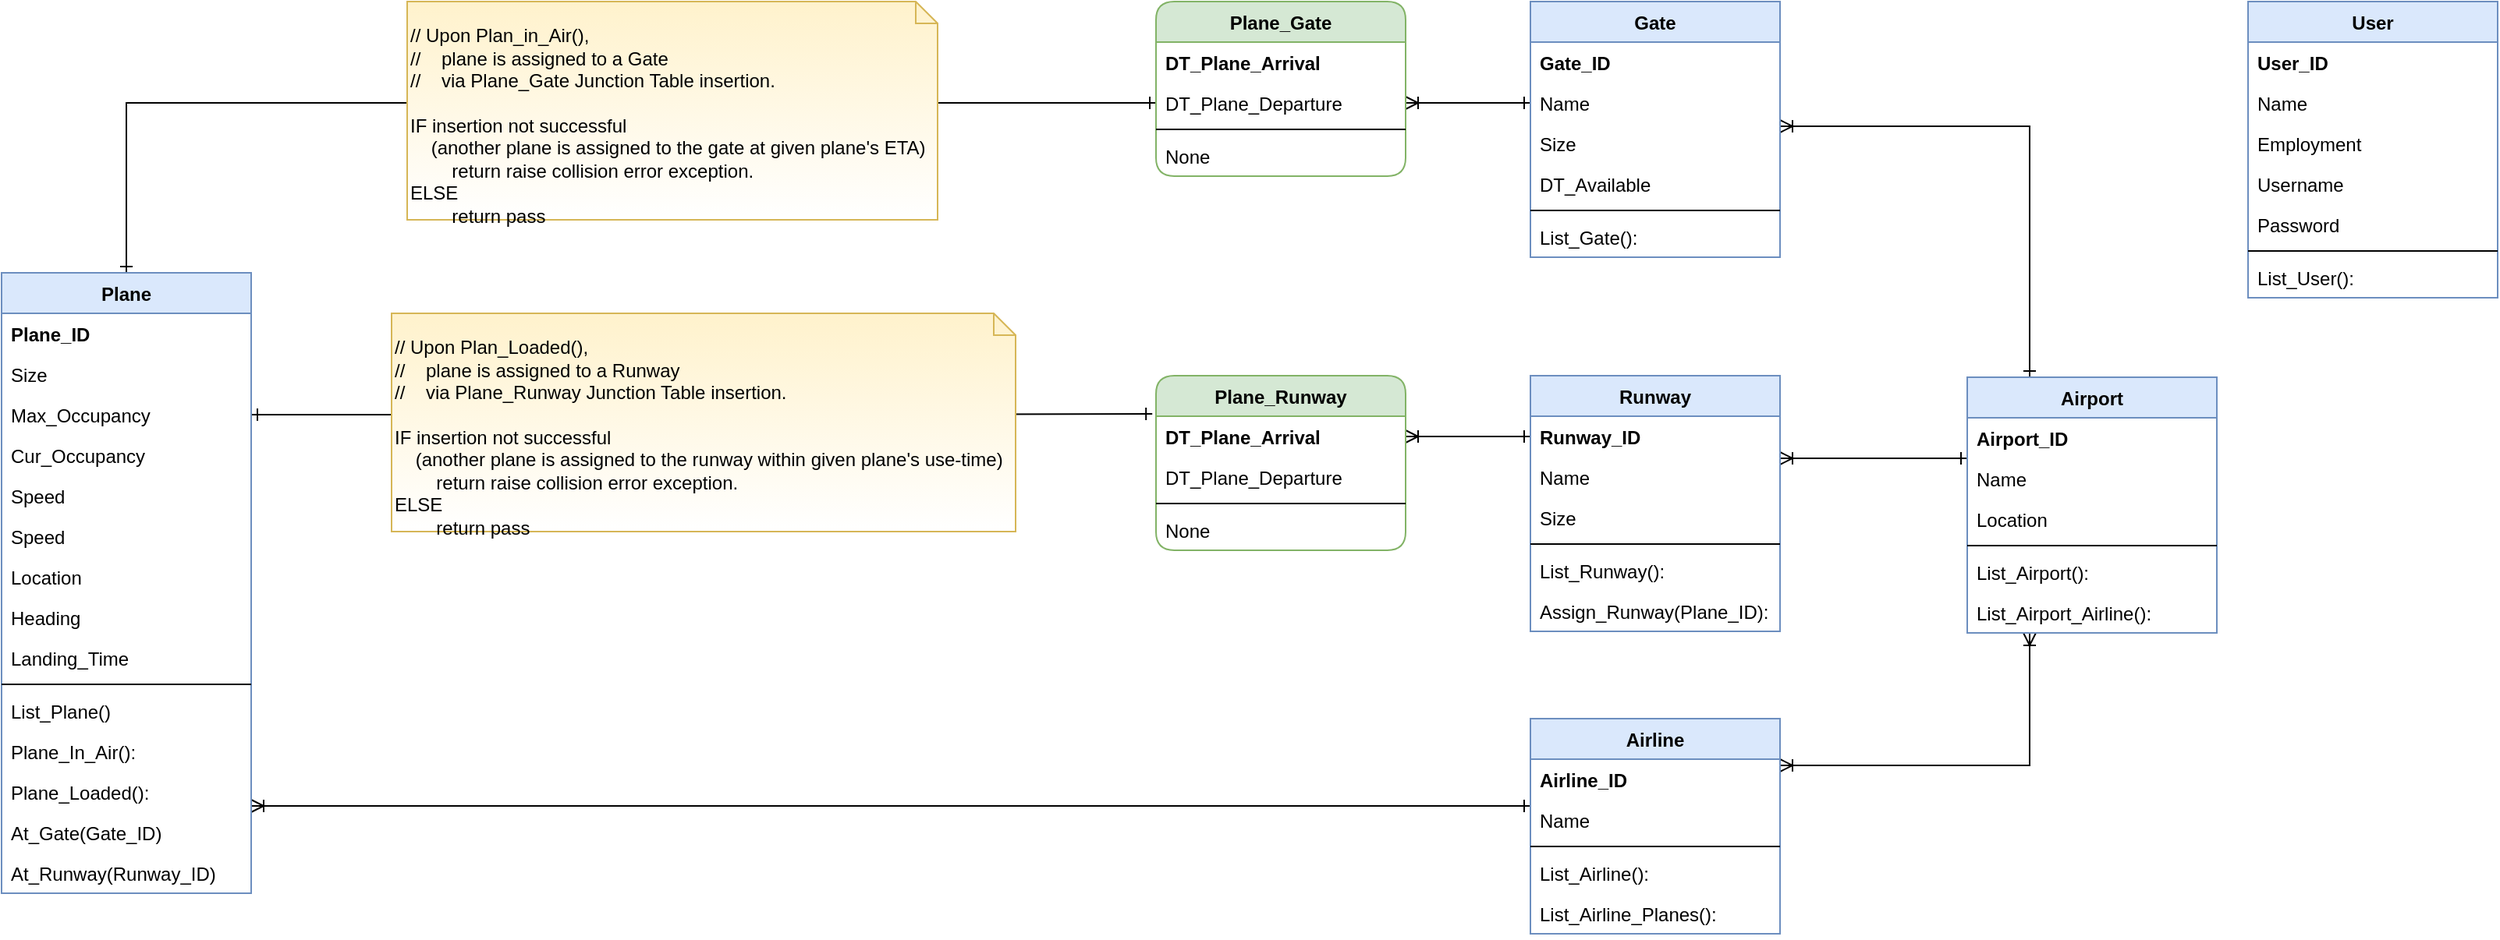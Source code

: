 <mxfile version="13.6.6" type="device"><diagram id="wWJ_qouS23TwfLBsUAOJ" name="Page-1"><mxGraphModel dx="2031" dy="1143" grid="1" gridSize="10" guides="1" tooltips="1" connect="1" arrows="1" fold="1" page="1" pageScale="1" pageWidth="1700" pageHeight="1100" math="0" shadow="0"><root><mxCell id="0"/><mxCell id="1" parent="0"/><mxCell id="2EJ11ydctgadxBQbD9w--47" style="edgeStyle=orthogonalEdgeStyle;rounded=0;orthogonalLoop=1;jettySize=auto;html=1;startArrow=ERone;startFill=0;endArrow=ERoneToMany;endFill=0;" parent="1" source="2EJ11ydctgadxBQbD9w--18" target="2EJ11ydctgadxBQbD9w--27" edge="1"><mxGeometry relative="1" as="geometry"><Array as="points"><mxPoint x="1340" y="320"/></Array></mxGeometry></mxCell><mxCell id="2EJ11ydctgadxBQbD9w--46" style="edgeStyle=orthogonalEdgeStyle;rounded=0;orthogonalLoop=1;jettySize=auto;html=1;endArrow=ERoneToMany;endFill=0;startArrow=ERoneToMany;startFill=0;" parent="1" source="2EJ11ydctgadxBQbD9w--18" target="2EJ11ydctgadxBQbD9w--35" edge="1"><mxGeometry relative="1" as="geometry"><Array as="points"><mxPoint x="1340" y="730"/></Array></mxGeometry></mxCell><mxCell id="2EJ11ydctgadxBQbD9w--48" style="edgeStyle=orthogonalEdgeStyle;rounded=0;orthogonalLoop=1;jettySize=auto;html=1;startArrow=ERoneToMany;startFill=0;endArrow=ERone;endFill=0;" parent="1" source="2EJ11ydctgadxBQbD9w--22" target="2EJ11ydctgadxBQbD9w--35" edge="1"><mxGeometry relative="1" as="geometry"><Array as="points"><mxPoint x="430" y="756"/><mxPoint x="430" y="756"/></Array></mxGeometry></mxCell><mxCell id="2EJ11ydctgadxBQbD9w--52" style="edgeStyle=orthogonalEdgeStyle;rounded=0;orthogonalLoop=1;jettySize=auto;html=1;startArrow=ERone;startFill=0;endArrow=ERoneToMany;endFill=0;" parent="1" source="2EJ11ydctgadxBQbD9w--18" target="2EJ11ydctgadxBQbD9w--31" edge="1"><mxGeometry relative="1" as="geometry"><Array as="points"><mxPoint x="1210" y="533"/><mxPoint x="1210" y="533"/></Array></mxGeometry></mxCell><mxCell id="JWLiyah2lonJIIRCXw85-13" style="edgeStyle=orthogonalEdgeStyle;rounded=0;orthogonalLoop=1;jettySize=auto;html=1;exitX=0.5;exitY=0;exitDx=0;exitDy=0;entryX=0;entryY=0.5;entryDx=0;entryDy=0;startArrow=ERone;startFill=0;endArrow=ERone;endFill=0;" edge="1" parent="1" source="2EJ11ydctgadxBQbD9w--22" target="2EJ11ydctgadxBQbD9w--91"><mxGeometry relative="1" as="geometry"/></mxCell><mxCell id="JWLiyah2lonJIIRCXw85-8" style="edgeStyle=orthogonalEdgeStyle;rounded=0;orthogonalLoop=1;jettySize=auto;html=1;exitX=1;exitY=0.5;exitDx=0;exitDy=0;entryX=0;entryY=0.5;entryDx=0;entryDy=0;startArrow=ERoneToMany;startFill=0;endArrow=ERone;endFill=0;" edge="1" parent="1" source="2EJ11ydctgadxBQbD9w--93" target="2EJ11ydctgadxBQbD9w--32"><mxGeometry relative="1" as="geometry"/></mxCell><mxCell id="JWLiyah2lonJIIRCXw85-9" style="edgeStyle=orthogonalEdgeStyle;rounded=0;orthogonalLoop=1;jettySize=auto;html=1;exitX=1;exitY=0.5;exitDx=0;exitDy=0;startArrow=ERoneToMany;startFill=0;endArrow=ERone;endFill=0;" edge="1" parent="1" source="2EJ11ydctgadxBQbD9w--91" target="2EJ11ydctgadxBQbD9w--28"><mxGeometry relative="1" as="geometry"/></mxCell><mxCell id="JWLiyah2lonJIIRCXw85-12" style="edgeStyle=orthogonalEdgeStyle;rounded=0;orthogonalLoop=1;jettySize=auto;html=1;exitX=1;exitY=0.5;exitDx=0;exitDy=0;entryX=-0.015;entryY=-0.056;entryDx=0;entryDy=0;entryPerimeter=0;startArrow=ERone;startFill=0;endArrow=ERone;endFill=0;" edge="1" parent="1" source="2EJ11ydctgadxBQbD9w--58" target="2EJ11ydctgadxBQbD9w--93"><mxGeometry relative="1" as="geometry"/></mxCell><mxCell id="JWLiyah2lonJIIRCXw85-14" value="&lt;br&gt;// Upon Plan_in_Air(), &lt;br&gt;//&amp;nbsp; &amp;nbsp; plane is assigned to a Gate&lt;br&gt;//&amp;nbsp; &amp;nbsp; via Plane_Gate&amp;nbsp;Junction Table insertion. &lt;br&gt;&lt;br&gt;IF insertion not successful &lt;br&gt;&amp;nbsp; &amp;nbsp; (another plane is assigned to the gate at given plane's ETA) &lt;br&gt;&amp;nbsp; &amp;nbsp; &amp;nbsp; &amp;nbsp; return raise collision error exception. &lt;br&gt;ELSE&lt;br&gt;&amp;nbsp; &amp;nbsp; &amp;nbsp; &amp;nbsp; return pass" style="shape=note;whiteSpace=wrap;html=1;size=14;verticalAlign=top;align=left;spacingTop=-6;fillColor=#fff2cc;strokeColor=#d6b656;gradientColor=#ffffff;" vertex="1" parent="1"><mxGeometry x="300" y="240" width="340" height="140" as="geometry"/></mxCell><mxCell id="JWLiyah2lonJIIRCXw85-18" value="&lt;br&gt;// Upon Plan_Loaded(), &lt;br&gt;//&amp;nbsp; &amp;nbsp; plane is assigned to a Runway&lt;br&gt;//&amp;nbsp; &amp;nbsp; via Plane_Runway Junction Table insertion. &lt;br&gt;&lt;br&gt;IF insertion not successful &lt;br&gt;&amp;nbsp; &amp;nbsp; (another plane is assigned to the runway within given plane's use-time) &lt;br&gt;&amp;nbsp; &amp;nbsp; &amp;nbsp; &amp;nbsp; return raise collision error exception. &lt;br&gt;ELSE&lt;br&gt;&amp;nbsp; &amp;nbsp; &amp;nbsp; &amp;nbsp; return pass" style="shape=note;whiteSpace=wrap;html=1;size=14;verticalAlign=top;align=left;spacingTop=-6;fillColor=#fff2cc;strokeColor=#d6b656;gradientColor=#ffffff;" vertex="1" parent="1"><mxGeometry x="290" y="440" width="400" height="140" as="geometry"/></mxCell><mxCell id="2EJ11ydctgadxBQbD9w--92" value="Plane_Runway" style="swimlane;fontStyle=1;align=center;verticalAlign=top;childLayout=stackLayout;horizontal=1;startSize=26;horizontalStack=0;resizeParent=1;resizeParentMax=0;resizeLast=0;collapsible=1;marginBottom=0;rounded=1;fillColor=#d5e8d4;strokeColor=#82b366;" parent="1" vertex="1"><mxGeometry x="780" y="480" width="160" height="112" as="geometry"/></mxCell><mxCell id="2EJ11ydctgadxBQbD9w--93" value="DT_Plane_Arrival" style="text;strokeColor=none;fillColor=none;align=left;verticalAlign=top;spacingLeft=4;spacingRight=4;overflow=hidden;rotatable=0;points=[[0,0.5],[1,0.5]];portConstraint=eastwest;fontStyle=1" parent="2EJ11ydctgadxBQbD9w--92" vertex="1"><mxGeometry y="26" width="160" height="26" as="geometry"/></mxCell><mxCell id="JWLiyah2lonJIIRCXw85-15" value="DT_Plane_Departure" style="text;strokeColor=none;fillColor=none;align=left;verticalAlign=top;spacingLeft=4;spacingRight=4;overflow=hidden;rotatable=0;points=[[0,0.5],[1,0.5]];portConstraint=eastwest;rounded=1;" vertex="1" parent="2EJ11ydctgadxBQbD9w--92"><mxGeometry y="52" width="160" height="26" as="geometry"/></mxCell><mxCell id="2EJ11ydctgadxBQbD9w--94" value="" style="line;strokeWidth=1;fillColor=none;align=left;verticalAlign=middle;spacingTop=-1;spacingLeft=3;spacingRight=3;rotatable=0;labelPosition=right;points=[];portConstraint=eastwest;" parent="2EJ11ydctgadxBQbD9w--92" vertex="1"><mxGeometry y="78" width="160" height="8" as="geometry"/></mxCell><mxCell id="2EJ11ydctgadxBQbD9w--95" value="None" style="text;strokeColor=none;fillColor=none;align=left;verticalAlign=top;spacingLeft=4;spacingRight=4;overflow=hidden;rotatable=0;points=[[0,0.5],[1,0.5]];portConstraint=eastwest;" parent="2EJ11ydctgadxBQbD9w--92" vertex="1"><mxGeometry y="86" width="160" height="26" as="geometry"/></mxCell><mxCell id="2EJ11ydctgadxBQbD9w--86" value="Plane_Gate" style="swimlane;fontStyle=1;align=center;verticalAlign=top;childLayout=stackLayout;horizontal=1;startSize=26;horizontalStack=0;resizeParent=1;resizeParentMax=0;resizeLast=0;collapsible=1;marginBottom=0;rounded=1;fillColor=#d5e8d4;strokeColor=#82b366;" parent="1" vertex="1"><mxGeometry x="780" y="240" width="160" height="112" as="geometry"/></mxCell><mxCell id="2EJ11ydctgadxBQbD9w--87" value="DT_Plane_Arrival" style="text;strokeColor=none;fillColor=none;align=left;verticalAlign=top;spacingLeft=4;spacingRight=4;overflow=hidden;rotatable=0;points=[[0,0.5],[1,0.5]];portConstraint=eastwest;rounded=1;fontStyle=1" parent="2EJ11ydctgadxBQbD9w--86" vertex="1"><mxGeometry y="26" width="160" height="26" as="geometry"/></mxCell><mxCell id="2EJ11ydctgadxBQbD9w--91" value="DT_Plane_Departure" style="text;strokeColor=none;fillColor=none;align=left;verticalAlign=top;spacingLeft=4;spacingRight=4;overflow=hidden;rotatable=0;points=[[0,0.5],[1,0.5]];portConstraint=eastwest;rounded=1;" parent="2EJ11ydctgadxBQbD9w--86" vertex="1"><mxGeometry y="52" width="160" height="26" as="geometry"/></mxCell><mxCell id="2EJ11ydctgadxBQbD9w--88" value="" style="line;strokeWidth=1;fillColor=none;align=left;verticalAlign=middle;spacingTop=-1;spacingLeft=3;spacingRight=3;rotatable=0;labelPosition=right;points=[];portConstraint=eastwest;" parent="2EJ11ydctgadxBQbD9w--86" vertex="1"><mxGeometry y="78" width="160" height="8" as="geometry"/></mxCell><mxCell id="2EJ11ydctgadxBQbD9w--89" value="None" style="text;strokeColor=none;fillColor=none;align=left;verticalAlign=top;spacingLeft=4;spacingRight=4;overflow=hidden;rotatable=0;points=[[0,0.5],[1,0.5]];portConstraint=eastwest;" parent="2EJ11ydctgadxBQbD9w--86" vertex="1"><mxGeometry y="86" width="160" height="26" as="geometry"/></mxCell><mxCell id="2EJ11ydctgadxBQbD9w--27" value="Gate" style="swimlane;fontStyle=1;align=center;verticalAlign=top;childLayout=stackLayout;horizontal=1;startSize=26;horizontalStack=0;resizeParent=1;resizeParentMax=0;resizeLast=0;collapsible=1;marginBottom=0;fillColor=#dae8fc;strokeColor=#6c8ebf;" parent="1" vertex="1"><mxGeometry x="1020" y="240" width="160" height="164" as="geometry"/></mxCell><mxCell id="2EJ11ydctgadxBQbD9w--68" value="Gate_ID" style="text;strokeColor=none;fillColor=none;align=left;verticalAlign=top;spacingLeft=4;spacingRight=4;overflow=hidden;rotatable=0;points=[[0,0.5],[1,0.5]];portConstraint=eastwest;fontStyle=1" parent="2EJ11ydctgadxBQbD9w--27" vertex="1"><mxGeometry y="26" width="160" height="26" as="geometry"/></mxCell><mxCell id="2EJ11ydctgadxBQbD9w--28" value="Name" style="text;strokeColor=none;fillColor=none;align=left;verticalAlign=top;spacingLeft=4;spacingRight=4;overflow=hidden;rotatable=0;points=[[0,0.5],[1,0.5]];portConstraint=eastwest;" parent="2EJ11ydctgadxBQbD9w--27" vertex="1"><mxGeometry y="52" width="160" height="26" as="geometry"/></mxCell><mxCell id="2EJ11ydctgadxBQbD9w--67" value="Size" style="text;strokeColor=none;fillColor=none;align=left;verticalAlign=top;spacingLeft=4;spacingRight=4;overflow=hidden;rotatable=0;points=[[0,0.5],[1,0.5]];portConstraint=eastwest;" parent="2EJ11ydctgadxBQbD9w--27" vertex="1"><mxGeometry y="78" width="160" height="26" as="geometry"/></mxCell><mxCell id="2EJ11ydctgadxBQbD9w--84" value="DT_Available" style="text;strokeColor=none;fillColor=none;align=left;verticalAlign=top;spacingLeft=4;spacingRight=4;overflow=hidden;rotatable=0;points=[[0,0.5],[1,0.5]];portConstraint=eastwest;" parent="2EJ11ydctgadxBQbD9w--27" vertex="1"><mxGeometry y="104" width="160" height="26" as="geometry"/></mxCell><mxCell id="2EJ11ydctgadxBQbD9w--29" value="" style="line;strokeWidth=1;fillColor=none;align=left;verticalAlign=middle;spacingTop=-1;spacingLeft=3;spacingRight=3;rotatable=0;labelPosition=right;points=[];portConstraint=eastwest;" parent="2EJ11ydctgadxBQbD9w--27" vertex="1"><mxGeometry y="130" width="160" height="8" as="geometry"/></mxCell><mxCell id="2EJ11ydctgadxBQbD9w--30" value="List_Gate():" style="text;strokeColor=none;fillColor=none;align=left;verticalAlign=top;spacingLeft=4;spacingRight=4;overflow=hidden;rotatable=0;points=[[0,0.5],[1,0.5]];portConstraint=eastwest;" parent="2EJ11ydctgadxBQbD9w--27" vertex="1"><mxGeometry y="138" width="160" height="26" as="geometry"/></mxCell><mxCell id="2EJ11ydctgadxBQbD9w--31" value="Runway" style="swimlane;fontStyle=1;align=center;verticalAlign=top;childLayout=stackLayout;horizontal=1;startSize=26;horizontalStack=0;resizeParent=1;resizeParentMax=0;resizeLast=0;collapsible=1;marginBottom=0;fillColor=#dae8fc;strokeColor=#6c8ebf;" parent="1" vertex="1"><mxGeometry x="1020" y="480" width="160" height="164" as="geometry"/></mxCell><mxCell id="2EJ11ydctgadxBQbD9w--32" value="Runway_ID" style="text;strokeColor=none;fillColor=none;align=left;verticalAlign=top;spacingLeft=4;spacingRight=4;overflow=hidden;rotatable=0;points=[[0,0.5],[1,0.5]];portConstraint=eastwest;fontStyle=1" parent="2EJ11ydctgadxBQbD9w--31" vertex="1"><mxGeometry y="26" width="160" height="26" as="geometry"/></mxCell><mxCell id="2EJ11ydctgadxBQbD9w--72" value="Name" style="text;strokeColor=none;fillColor=none;align=left;verticalAlign=top;spacingLeft=4;spacingRight=4;overflow=hidden;rotatable=0;points=[[0,0.5],[1,0.5]];portConstraint=eastwest;" parent="2EJ11ydctgadxBQbD9w--31" vertex="1"><mxGeometry y="52" width="160" height="26" as="geometry"/></mxCell><mxCell id="2EJ11ydctgadxBQbD9w--57" value="Size" style="text;strokeColor=none;fillColor=none;align=left;verticalAlign=top;spacingLeft=4;spacingRight=4;overflow=hidden;rotatable=0;points=[[0,0.5],[1,0.5]];portConstraint=eastwest;" parent="2EJ11ydctgadxBQbD9w--31" vertex="1"><mxGeometry y="78" width="160" height="26" as="geometry"/></mxCell><mxCell id="2EJ11ydctgadxBQbD9w--33" value="" style="line;strokeWidth=1;fillColor=none;align=left;verticalAlign=middle;spacingTop=-1;spacingLeft=3;spacingRight=3;rotatable=0;labelPosition=right;points=[];portConstraint=eastwest;" parent="2EJ11ydctgadxBQbD9w--31" vertex="1"><mxGeometry y="104" width="160" height="8" as="geometry"/></mxCell><mxCell id="2EJ11ydctgadxBQbD9w--34" value="List_Runway():" style="text;strokeColor=none;fillColor=none;align=left;verticalAlign=top;spacingLeft=4;spacingRight=4;overflow=hidden;rotatable=0;points=[[0,0.5],[1,0.5]];portConstraint=eastwest;" parent="2EJ11ydctgadxBQbD9w--31" vertex="1"><mxGeometry y="112" width="160" height="26" as="geometry"/></mxCell><mxCell id="2EJ11ydctgadxBQbD9w--78" value="Assign_Runway(Plane_ID):" style="text;strokeColor=none;fillColor=none;align=left;verticalAlign=top;spacingLeft=4;spacingRight=4;overflow=hidden;rotatable=0;points=[[0,0.5],[1,0.5]];portConstraint=eastwest;" parent="2EJ11ydctgadxBQbD9w--31" vertex="1"><mxGeometry y="138" width="160" height="26" as="geometry"/></mxCell><mxCell id="2EJ11ydctgadxBQbD9w--18" value="Airport" style="swimlane;fontStyle=1;align=center;verticalAlign=top;childLayout=stackLayout;horizontal=1;startSize=26;horizontalStack=0;resizeParent=1;resizeParentMax=0;resizeLast=0;collapsible=1;marginBottom=0;fillColor=#dae8fc;strokeColor=#6c8ebf;" parent="1" vertex="1"><mxGeometry x="1300" y="481" width="160" height="164" as="geometry"/></mxCell><mxCell id="2EJ11ydctgadxBQbD9w--71" value="Airport_ID" style="text;align=left;verticalAlign=top;spacingLeft=4;spacingRight=4;overflow=hidden;rotatable=0;points=[[0,0.5],[1,0.5]];portConstraint=eastwest;fontStyle=1" parent="2EJ11ydctgadxBQbD9w--18" vertex="1"><mxGeometry y="26" width="160" height="26" as="geometry"/></mxCell><mxCell id="2EJ11ydctgadxBQbD9w--19" value="Name" style="text;strokeColor=none;fillColor=none;align=left;verticalAlign=top;spacingLeft=4;spacingRight=4;overflow=hidden;rotatable=0;points=[[0,0.5],[1,0.5]];portConstraint=eastwest;" parent="2EJ11ydctgadxBQbD9w--18" vertex="1"><mxGeometry y="52" width="160" height="26" as="geometry"/></mxCell><mxCell id="2EJ11ydctgadxBQbD9w--66" value="Location" style="text;strokeColor=none;fillColor=none;align=left;verticalAlign=top;spacingLeft=4;spacingRight=4;overflow=hidden;rotatable=0;points=[[0,0.5],[1,0.5]];portConstraint=eastwest;" parent="2EJ11ydctgadxBQbD9w--18" vertex="1"><mxGeometry y="78" width="160" height="26" as="geometry"/></mxCell><mxCell id="2EJ11ydctgadxBQbD9w--20" value="" style="line;strokeWidth=1;fillColor=none;align=left;verticalAlign=middle;spacingTop=-1;spacingLeft=3;spacingRight=3;rotatable=0;labelPosition=right;points=[];portConstraint=eastwest;" parent="2EJ11ydctgadxBQbD9w--18" vertex="1"><mxGeometry y="104" width="160" height="8" as="geometry"/></mxCell><mxCell id="2EJ11ydctgadxBQbD9w--44" value="List_Airport():" style="text;strokeColor=none;fillColor=none;align=left;verticalAlign=top;spacingLeft=4;spacingRight=4;overflow=hidden;rotatable=0;points=[[0,0.5],[1,0.5]];portConstraint=eastwest;" parent="2EJ11ydctgadxBQbD9w--18" vertex="1"><mxGeometry y="112" width="160" height="26" as="geometry"/></mxCell><mxCell id="JWLiyah2lonJIIRCXw85-17" value="List_Airport_Airline():" style="text;strokeColor=none;fillColor=none;align=left;verticalAlign=top;spacingLeft=4;spacingRight=4;overflow=hidden;rotatable=0;points=[[0,0.5],[1,0.5]];portConstraint=eastwest;" vertex="1" parent="2EJ11ydctgadxBQbD9w--18"><mxGeometry y="138" width="160" height="26" as="geometry"/></mxCell><mxCell id="2EJ11ydctgadxBQbD9w--35" value="Airline" style="swimlane;fontStyle=1;align=center;verticalAlign=top;childLayout=stackLayout;horizontal=1;startSize=26;horizontalStack=0;resizeParent=1;resizeParentMax=0;resizeLast=0;collapsible=1;marginBottom=0;fillColor=#dae8fc;strokeColor=#6c8ebf;" parent="1" vertex="1"><mxGeometry x="1020" y="700" width="160" height="138" as="geometry"/></mxCell><mxCell id="2EJ11ydctgadxBQbD9w--70" value="Airline_ID" style="text;strokeColor=none;fillColor=none;align=left;verticalAlign=top;spacingLeft=4;spacingRight=4;overflow=hidden;rotatable=0;points=[[0,0.5],[1,0.5]];portConstraint=eastwest;fontStyle=1" parent="2EJ11ydctgadxBQbD9w--35" vertex="1"><mxGeometry y="26" width="160" height="26" as="geometry"/></mxCell><mxCell id="2EJ11ydctgadxBQbD9w--36" value="Name" style="text;strokeColor=none;fillColor=none;align=left;verticalAlign=top;spacingLeft=4;spacingRight=4;overflow=hidden;rotatable=0;points=[[0,0.5],[1,0.5]];portConstraint=eastwest;" parent="2EJ11ydctgadxBQbD9w--35" vertex="1"><mxGeometry y="52" width="160" height="26" as="geometry"/></mxCell><mxCell id="2EJ11ydctgadxBQbD9w--37" value="" style="line;strokeWidth=1;fillColor=none;align=left;verticalAlign=middle;spacingTop=-1;spacingLeft=3;spacingRight=3;rotatable=0;labelPosition=right;points=[];portConstraint=eastwest;" parent="2EJ11ydctgadxBQbD9w--35" vertex="1"><mxGeometry y="78" width="160" height="8" as="geometry"/></mxCell><mxCell id="JWLiyah2lonJIIRCXw85-16" value="List_Airline():" style="text;strokeColor=none;fillColor=none;align=left;verticalAlign=top;spacingLeft=4;spacingRight=4;overflow=hidden;rotatable=0;points=[[0,0.5],[1,0.5]];portConstraint=eastwest;" vertex="1" parent="2EJ11ydctgadxBQbD9w--35"><mxGeometry y="86" width="160" height="26" as="geometry"/></mxCell><mxCell id="2EJ11ydctgadxBQbD9w--38" value="List_Airline_Planes():" style="text;strokeColor=none;fillColor=none;align=left;verticalAlign=top;spacingLeft=4;spacingRight=4;overflow=hidden;rotatable=0;points=[[0,0.5],[1,0.5]];portConstraint=eastwest;" parent="2EJ11ydctgadxBQbD9w--35" vertex="1"><mxGeometry y="112" width="160" height="26" as="geometry"/></mxCell><mxCell id="2EJ11ydctgadxBQbD9w--39" value="User" style="swimlane;fontStyle=1;align=center;verticalAlign=top;childLayout=stackLayout;horizontal=1;startSize=26;horizontalStack=0;resizeParent=1;resizeParentMax=0;resizeLast=0;collapsible=1;marginBottom=0;fillColor=#dae8fc;strokeColor=#6c8ebf;" parent="1" vertex="1"><mxGeometry x="1480" y="240" width="160" height="190" as="geometry"/></mxCell><mxCell id="2EJ11ydctgadxBQbD9w--40" value="User_ID" style="text;strokeColor=none;fillColor=none;align=left;verticalAlign=top;spacingLeft=4;spacingRight=4;overflow=hidden;rotatable=0;points=[[0,0.5],[1,0.5]];portConstraint=eastwest;fontStyle=1" parent="2EJ11ydctgadxBQbD9w--39" vertex="1"><mxGeometry y="26" width="160" height="26" as="geometry"/></mxCell><mxCell id="2EJ11ydctgadxBQbD9w--69" value="Name" style="text;strokeColor=none;fillColor=none;align=left;verticalAlign=top;spacingLeft=4;spacingRight=4;overflow=hidden;rotatable=0;points=[[0,0.5],[1,0.5]];portConstraint=eastwest;" parent="2EJ11ydctgadxBQbD9w--39" vertex="1"><mxGeometry y="52" width="160" height="26" as="geometry"/></mxCell><mxCell id="2EJ11ydctgadxBQbD9w--63" value="Employment" style="text;strokeColor=none;fillColor=none;align=left;verticalAlign=top;spacingLeft=4;spacingRight=4;overflow=hidden;rotatable=0;points=[[0,0.5],[1,0.5]];portConstraint=eastwest;" parent="2EJ11ydctgadxBQbD9w--39" vertex="1"><mxGeometry y="78" width="160" height="26" as="geometry"/></mxCell><mxCell id="2EJ11ydctgadxBQbD9w--64" value="Username" style="text;strokeColor=none;fillColor=none;align=left;verticalAlign=top;spacingLeft=4;spacingRight=4;overflow=hidden;rotatable=0;points=[[0,0.5],[1,0.5]];portConstraint=eastwest;" parent="2EJ11ydctgadxBQbD9w--39" vertex="1"><mxGeometry y="104" width="160" height="26" as="geometry"/></mxCell><mxCell id="2EJ11ydctgadxBQbD9w--65" value="Password" style="text;strokeColor=none;fillColor=none;align=left;verticalAlign=top;spacingLeft=4;spacingRight=4;overflow=hidden;rotatable=0;points=[[0,0.5],[1,0.5]];portConstraint=eastwest;" parent="2EJ11ydctgadxBQbD9w--39" vertex="1"><mxGeometry y="130" width="160" height="26" as="geometry"/></mxCell><mxCell id="2EJ11ydctgadxBQbD9w--41" value="" style="line;strokeWidth=1;fillColor=none;align=left;verticalAlign=middle;spacingTop=-1;spacingLeft=3;spacingRight=3;rotatable=0;labelPosition=right;points=[];portConstraint=eastwest;" parent="2EJ11ydctgadxBQbD9w--39" vertex="1"><mxGeometry y="156" width="160" height="8" as="geometry"/></mxCell><mxCell id="2EJ11ydctgadxBQbD9w--55" value="List_User():" style="text;strokeColor=none;fillColor=none;align=left;verticalAlign=top;spacingLeft=4;spacingRight=4;overflow=hidden;rotatable=0;points=[[0,0.5],[1,0.5]];portConstraint=eastwest;" parent="2EJ11ydctgadxBQbD9w--39" vertex="1"><mxGeometry y="164" width="160" height="26" as="geometry"/></mxCell><mxCell id="2EJ11ydctgadxBQbD9w--22" value="Plane" style="swimlane;fontStyle=1;align=center;verticalAlign=top;childLayout=stackLayout;horizontal=1;startSize=26;horizontalStack=0;resizeParent=1;resizeParentMax=0;resizeLast=0;collapsible=1;marginBottom=0;fillColor=#dae8fc;strokeColor=#6c8ebf;" parent="1" vertex="1"><mxGeometry x="40" y="414" width="160" height="398" as="geometry"/></mxCell><mxCell id="2EJ11ydctgadxBQbD9w--74" value="Plane_ID" style="text;strokeColor=none;fillColor=none;align=left;verticalAlign=top;spacingLeft=4;spacingRight=4;overflow=hidden;rotatable=0;points=[[0,0.5],[1,0.5]];portConstraint=eastwest;fontStyle=1" parent="2EJ11ydctgadxBQbD9w--22" vertex="1"><mxGeometry y="26" width="160" height="26" as="geometry"/></mxCell><mxCell id="2EJ11ydctgadxBQbD9w--23" value="Size" style="text;strokeColor=none;fillColor=none;align=left;verticalAlign=top;spacingLeft=4;spacingRight=4;overflow=hidden;rotatable=0;points=[[0,0.5],[1,0.5]];portConstraint=eastwest;" parent="2EJ11ydctgadxBQbD9w--22" vertex="1"><mxGeometry y="52" width="160" height="26" as="geometry"/></mxCell><mxCell id="2EJ11ydctgadxBQbD9w--58" value="Max_Occupancy" style="text;strokeColor=none;fillColor=none;align=left;verticalAlign=top;spacingLeft=4;spacingRight=4;overflow=hidden;rotatable=0;points=[[0,0.5],[1,0.5]];portConstraint=eastwest;" parent="2EJ11ydctgadxBQbD9w--22" vertex="1"><mxGeometry y="78" width="160" height="26" as="geometry"/></mxCell><mxCell id="2EJ11ydctgadxBQbD9w--75" value="Cur_Occupancy" style="text;strokeColor=none;fillColor=none;align=left;verticalAlign=top;spacingLeft=4;spacingRight=4;overflow=hidden;rotatable=0;points=[[0,0.5],[1,0.5]];portConstraint=eastwest;" parent="2EJ11ydctgadxBQbD9w--22" vertex="1"><mxGeometry y="104" width="160" height="26" as="geometry"/></mxCell><mxCell id="2EJ11ydctgadxBQbD9w--85" value="Speed" style="text;strokeColor=none;fillColor=none;align=left;verticalAlign=top;spacingLeft=4;spacingRight=4;overflow=hidden;rotatable=0;points=[[0,0.5],[1,0.5]];portConstraint=eastwest;" parent="2EJ11ydctgadxBQbD9w--22" vertex="1"><mxGeometry y="130" width="160" height="26" as="geometry"/></mxCell><mxCell id="2EJ11ydctgadxBQbD9w--60" value="Speed" style="text;strokeColor=none;fillColor=none;align=left;verticalAlign=top;spacingLeft=4;spacingRight=4;overflow=hidden;rotatable=0;points=[[0,0.5],[1,0.5]];portConstraint=eastwest;" parent="2EJ11ydctgadxBQbD9w--22" vertex="1"><mxGeometry y="156" width="160" height="26" as="geometry"/></mxCell><mxCell id="2EJ11ydctgadxBQbD9w--61" value="Location" style="text;strokeColor=none;fillColor=none;align=left;verticalAlign=top;spacingLeft=4;spacingRight=4;overflow=hidden;rotatable=0;points=[[0,0.5],[1,0.5]];portConstraint=eastwest;" parent="2EJ11ydctgadxBQbD9w--22" vertex="1"><mxGeometry y="182" width="160" height="26" as="geometry"/></mxCell><mxCell id="2EJ11ydctgadxBQbD9w--62" value="Heading" style="text;strokeColor=none;fillColor=none;align=left;verticalAlign=top;spacingLeft=4;spacingRight=4;overflow=hidden;rotatable=0;points=[[0,0.5],[1,0.5]];portConstraint=eastwest;" parent="2EJ11ydctgadxBQbD9w--22" vertex="1"><mxGeometry y="208" width="160" height="26" as="geometry"/></mxCell><mxCell id="2EJ11ydctgadxBQbD9w--82" value="Landing_Time" style="text;strokeColor=none;fillColor=none;align=left;verticalAlign=top;spacingLeft=4;spacingRight=4;overflow=hidden;rotatable=0;points=[[0,0.5],[1,0.5]];portConstraint=eastwest;" parent="2EJ11ydctgadxBQbD9w--22" vertex="1"><mxGeometry y="234" width="160" height="26" as="geometry"/></mxCell><mxCell id="2EJ11ydctgadxBQbD9w--24" value="" style="line;strokeWidth=1;fillColor=none;align=left;verticalAlign=middle;spacingTop=-1;spacingLeft=3;spacingRight=3;rotatable=0;labelPosition=right;points=[];portConstraint=eastwest;" parent="2EJ11ydctgadxBQbD9w--22" vertex="1"><mxGeometry y="260" width="160" height="8" as="geometry"/></mxCell><mxCell id="2EJ11ydctgadxBQbD9w--25" value="List_Plane()" style="text;strokeColor=none;fillColor=none;align=left;verticalAlign=top;spacingLeft=4;spacingRight=4;overflow=hidden;rotatable=0;points=[[0,0.5],[1,0.5]];portConstraint=eastwest;" parent="2EJ11ydctgadxBQbD9w--22" vertex="1"><mxGeometry y="268" width="160" height="26" as="geometry"/></mxCell><mxCell id="2EJ11ydctgadxBQbD9w--76" value="Plane_In_Air():" style="text;strokeColor=none;fillColor=none;align=left;verticalAlign=top;spacingLeft=4;spacingRight=4;overflow=hidden;rotatable=0;points=[[0,0.5],[1,0.5]];portConstraint=eastwest;" parent="2EJ11ydctgadxBQbD9w--22" vertex="1"><mxGeometry y="294" width="160" height="26" as="geometry"/></mxCell><mxCell id="2EJ11ydctgadxBQbD9w--77" value="Plane_Loaded():" style="text;strokeColor=none;fillColor=none;align=left;verticalAlign=top;spacingLeft=4;spacingRight=4;overflow=hidden;rotatable=0;points=[[0,0.5],[1,0.5]];portConstraint=eastwest;" parent="2EJ11ydctgadxBQbD9w--22" vertex="1"><mxGeometry y="320" width="160" height="26" as="geometry"/></mxCell><mxCell id="2EJ11ydctgadxBQbD9w--79" value="At_Gate(Gate_ID)" style="text;strokeColor=none;fillColor=none;align=left;verticalAlign=top;spacingLeft=4;spacingRight=4;overflow=hidden;rotatable=0;points=[[0,0.5],[1,0.5]];portConstraint=eastwest;" parent="2EJ11ydctgadxBQbD9w--22" vertex="1"><mxGeometry y="346" width="160" height="26" as="geometry"/></mxCell><mxCell id="2EJ11ydctgadxBQbD9w--80" value="At_Runway(Runway_ID)" style="text;strokeColor=none;fillColor=none;align=left;verticalAlign=top;spacingLeft=4;spacingRight=4;overflow=hidden;rotatable=0;points=[[0,0.5],[1,0.5]];portConstraint=eastwest;" parent="2EJ11ydctgadxBQbD9w--22" vertex="1"><mxGeometry y="372" width="160" height="26" as="geometry"/></mxCell></root></mxGraphModel></diagram></mxfile>